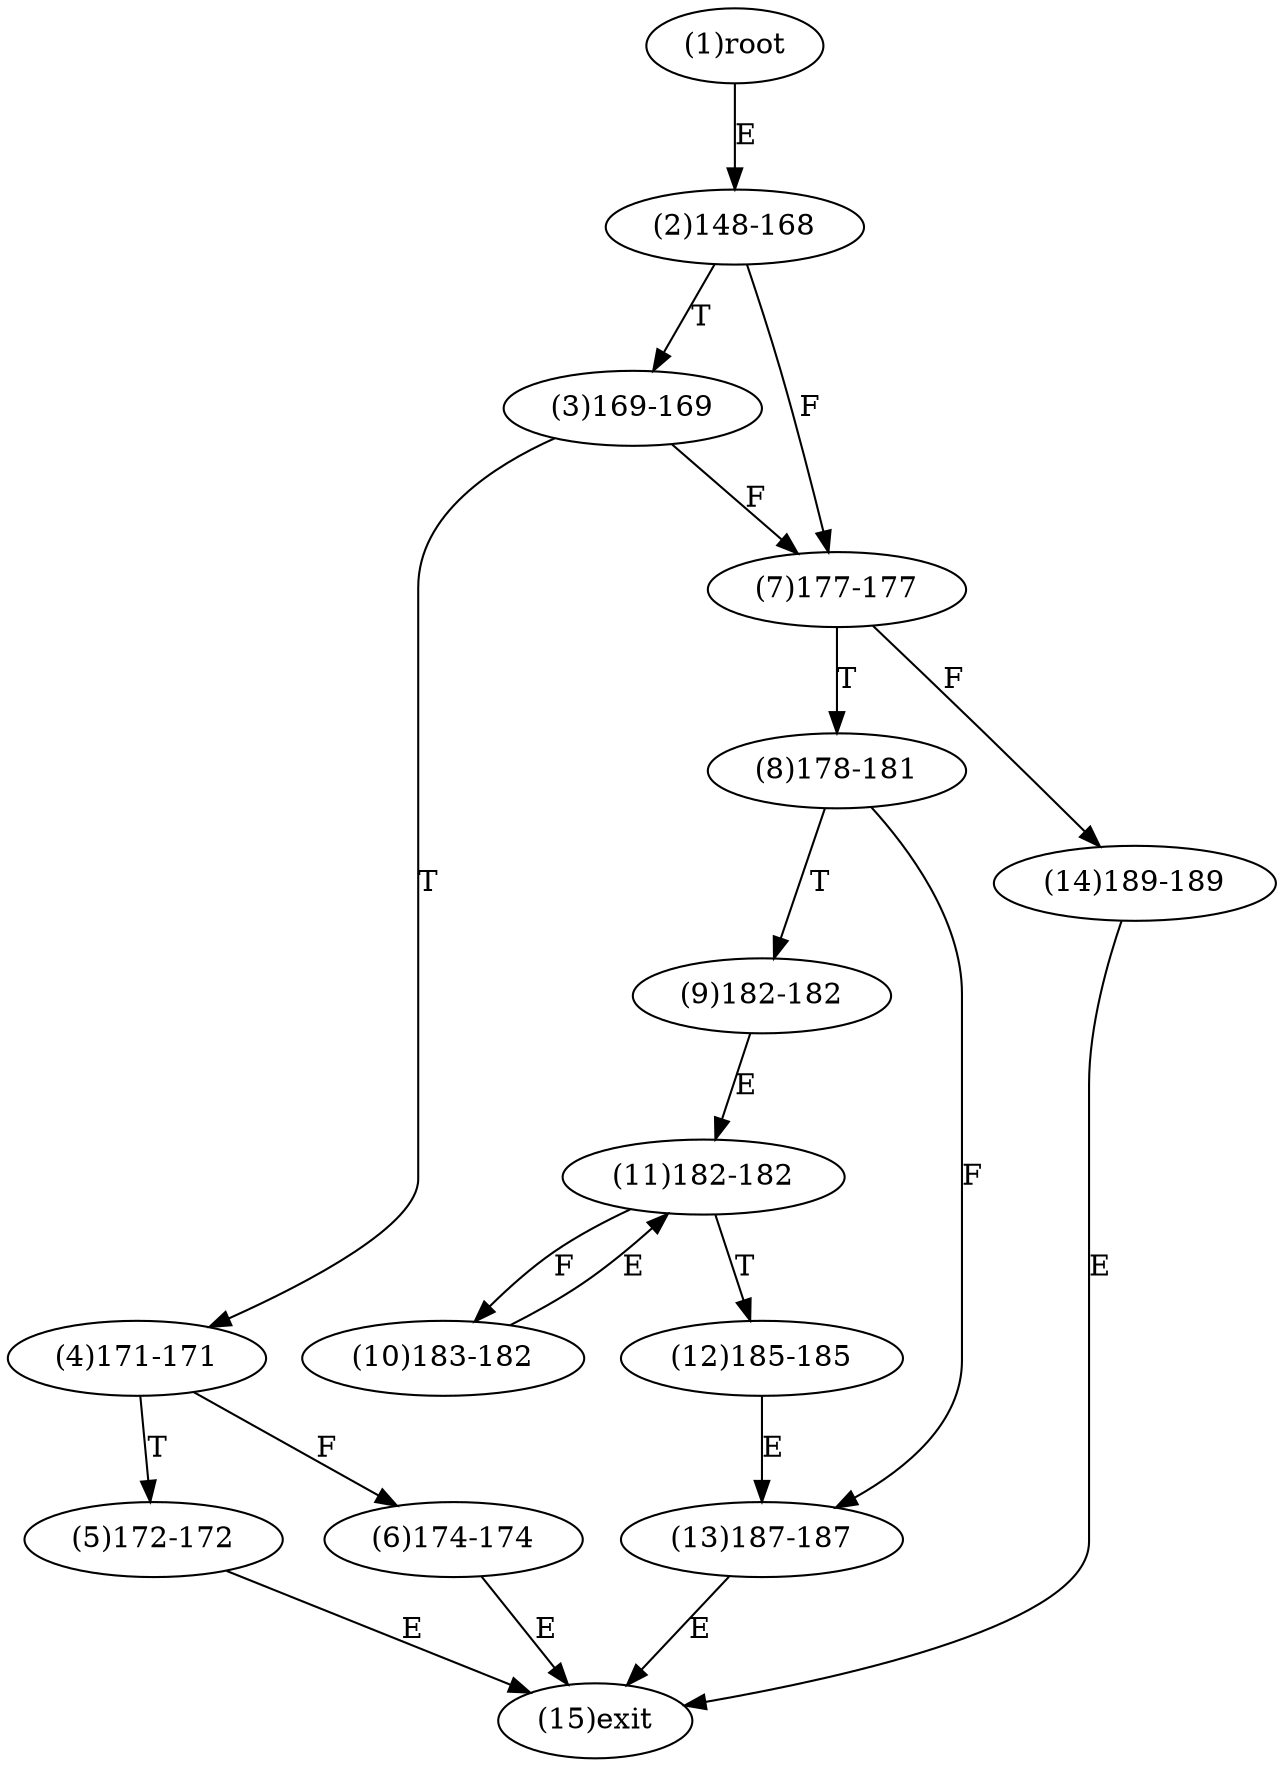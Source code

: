 digraph "" { 
1[ label="(1)root"];
2[ label="(2)148-168"];
3[ label="(3)169-169"];
4[ label="(4)171-171"];
5[ label="(5)172-172"];
6[ label="(6)174-174"];
7[ label="(7)177-177"];
8[ label="(8)178-181"];
9[ label="(9)182-182"];
10[ label="(10)183-182"];
11[ label="(11)182-182"];
12[ label="(12)185-185"];
13[ label="(13)187-187"];
14[ label="(14)189-189"];
15[ label="(15)exit"];
1->2[ label="E"];
2->7[ label="F"];
2->3[ label="T"];
3->7[ label="F"];
3->4[ label="T"];
4->6[ label="F"];
4->5[ label="T"];
5->15[ label="E"];
6->15[ label="E"];
7->14[ label="F"];
7->8[ label="T"];
8->13[ label="F"];
8->9[ label="T"];
9->11[ label="E"];
10->11[ label="E"];
11->10[ label="F"];
11->12[ label="T"];
12->13[ label="E"];
13->15[ label="E"];
14->15[ label="E"];
}
